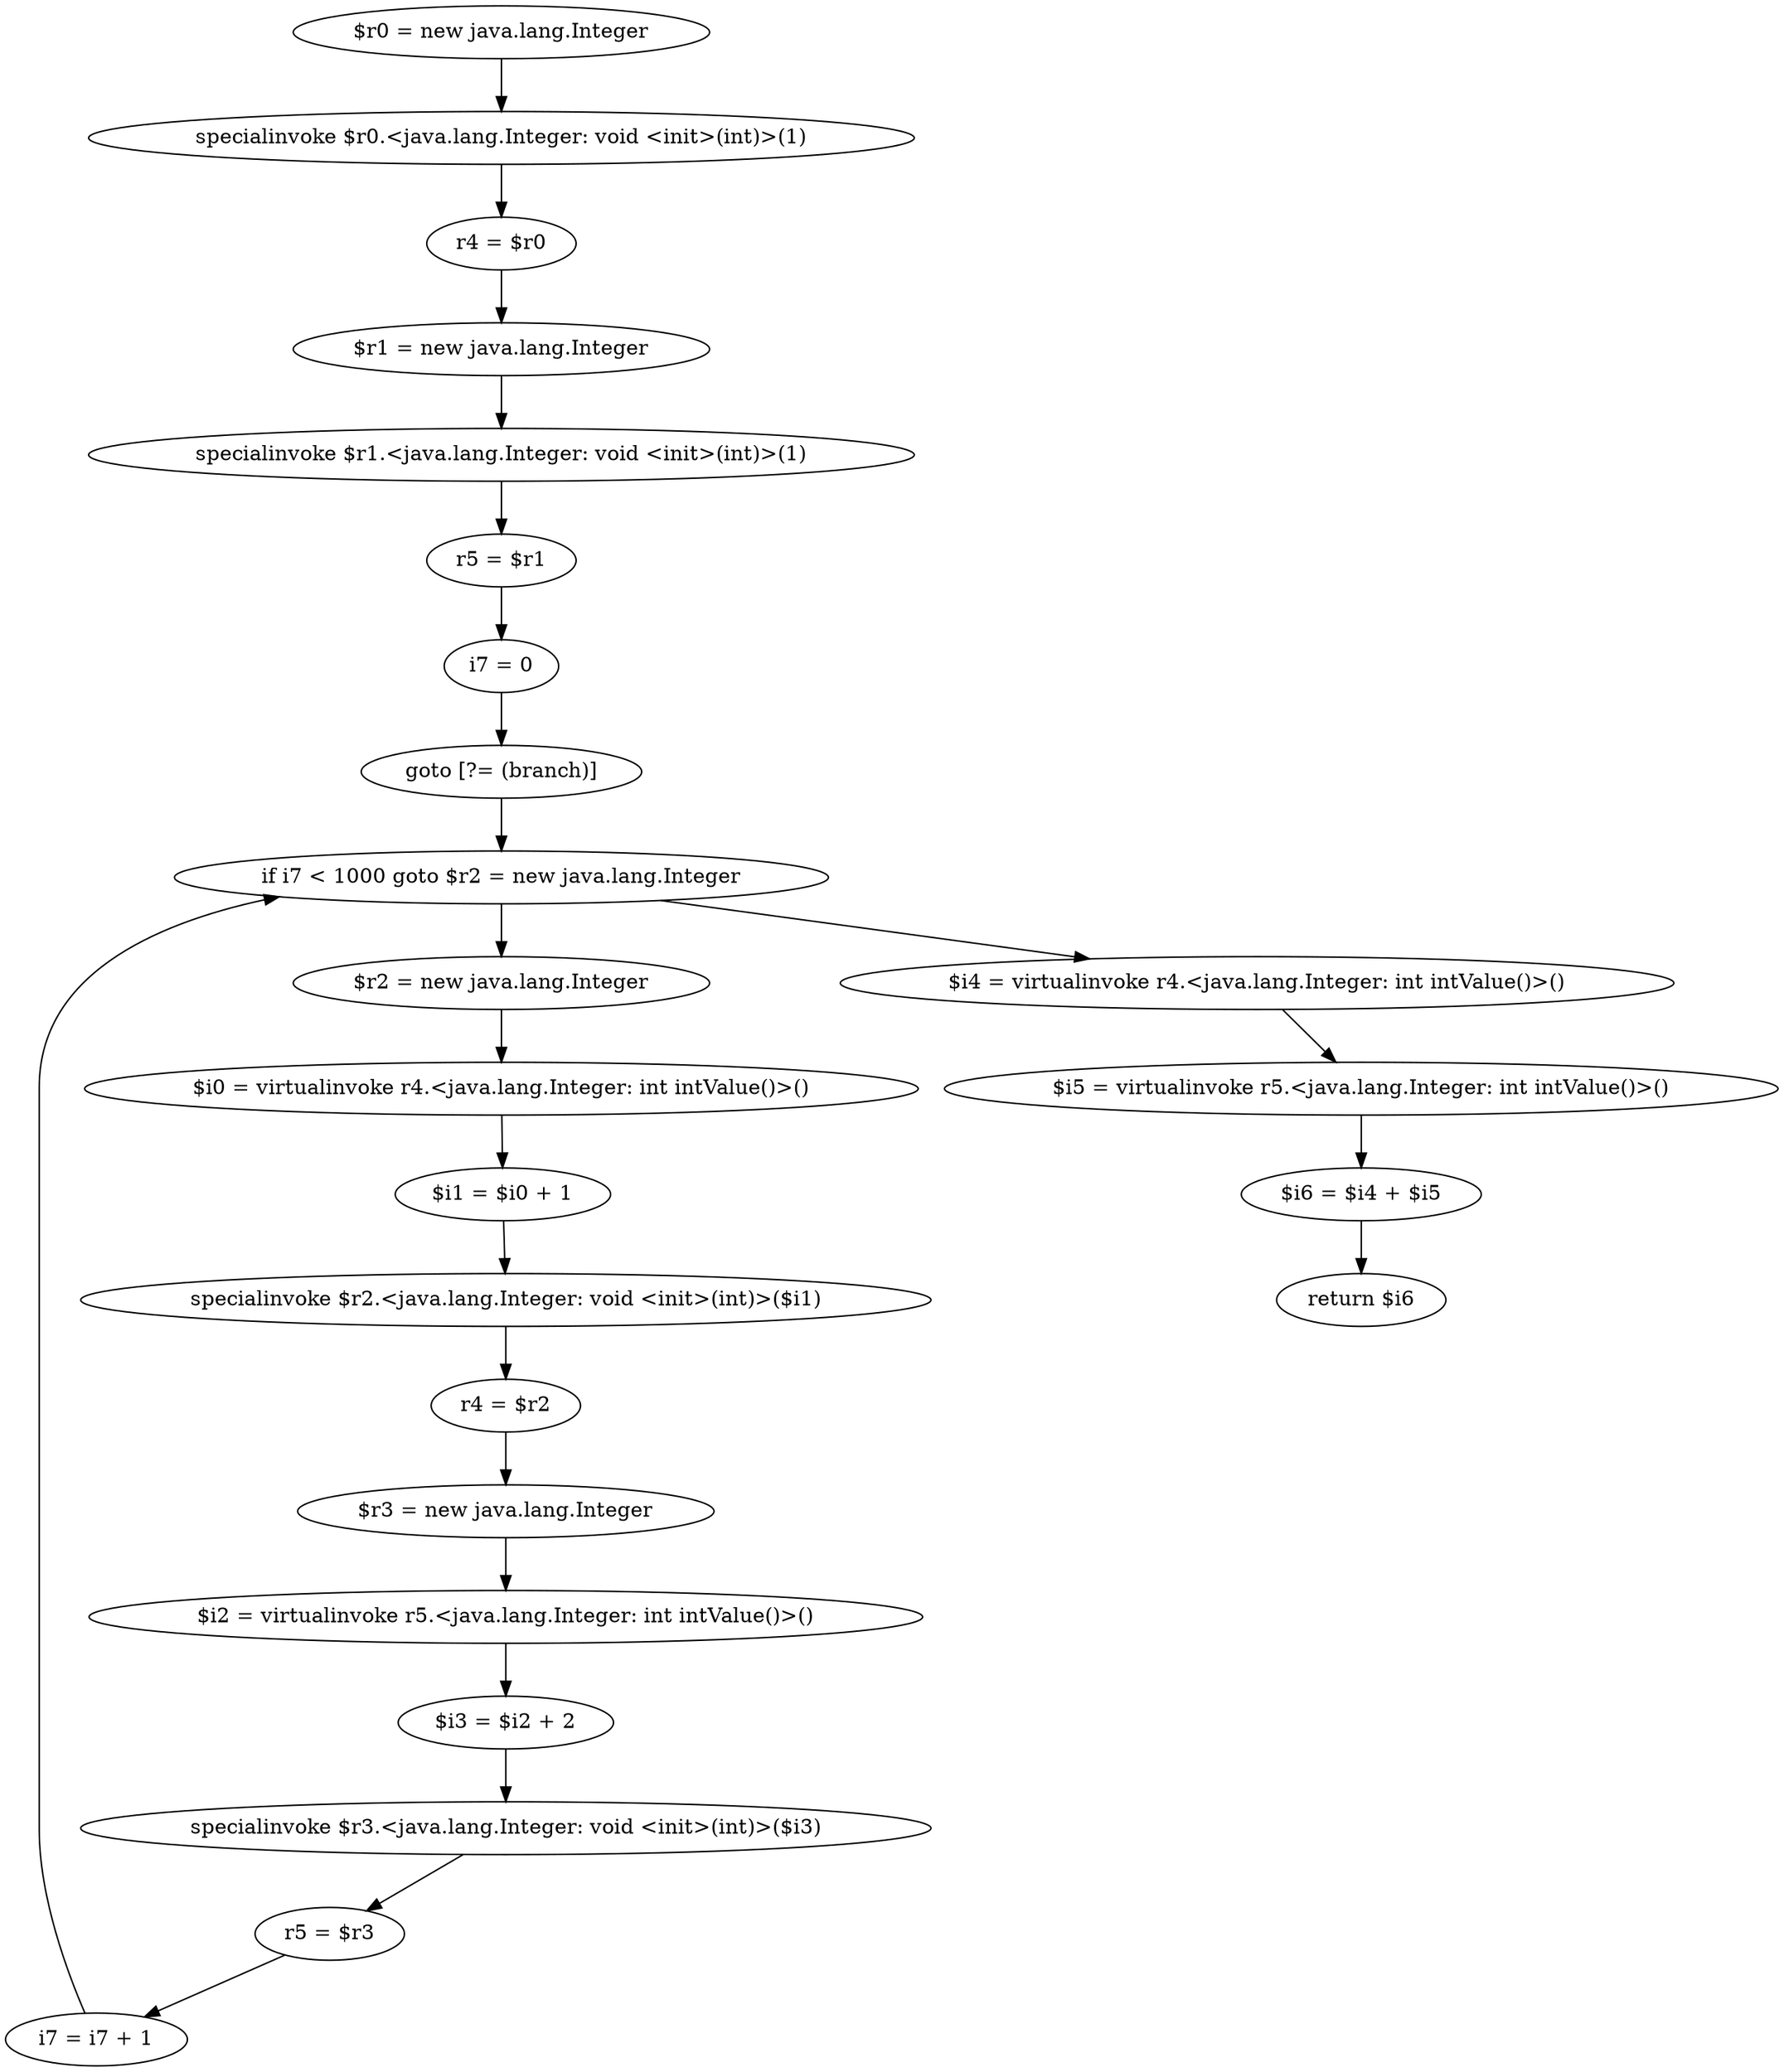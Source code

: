 digraph "unitGraph" {
    "$r0 = new java.lang.Integer"
    "specialinvoke $r0.<java.lang.Integer: void <init>(int)>(1)"
    "r4 = $r0"
    "$r1 = new java.lang.Integer"
    "specialinvoke $r1.<java.lang.Integer: void <init>(int)>(1)"
    "r5 = $r1"
    "i7 = 0"
    "goto [?= (branch)]"
    "$r2 = new java.lang.Integer"
    "$i0 = virtualinvoke r4.<java.lang.Integer: int intValue()>()"
    "$i1 = $i0 + 1"
    "specialinvoke $r2.<java.lang.Integer: void <init>(int)>($i1)"
    "r4 = $r2"
    "$r3 = new java.lang.Integer"
    "$i2 = virtualinvoke r5.<java.lang.Integer: int intValue()>()"
    "$i3 = $i2 + 2"
    "specialinvoke $r3.<java.lang.Integer: void <init>(int)>($i3)"
    "r5 = $r3"
    "i7 = i7 + 1"
    "if i7 < 1000 goto $r2 = new java.lang.Integer"
    "$i4 = virtualinvoke r4.<java.lang.Integer: int intValue()>()"
    "$i5 = virtualinvoke r5.<java.lang.Integer: int intValue()>()"
    "$i6 = $i4 + $i5"
    "return $i6"
    "$r0 = new java.lang.Integer"->"specialinvoke $r0.<java.lang.Integer: void <init>(int)>(1)";
    "specialinvoke $r0.<java.lang.Integer: void <init>(int)>(1)"->"r4 = $r0";
    "r4 = $r0"->"$r1 = new java.lang.Integer";
    "$r1 = new java.lang.Integer"->"specialinvoke $r1.<java.lang.Integer: void <init>(int)>(1)";
    "specialinvoke $r1.<java.lang.Integer: void <init>(int)>(1)"->"r5 = $r1";
    "r5 = $r1"->"i7 = 0";
    "i7 = 0"->"goto [?= (branch)]";
    "goto [?= (branch)]"->"if i7 < 1000 goto $r2 = new java.lang.Integer";
    "$r2 = new java.lang.Integer"->"$i0 = virtualinvoke r4.<java.lang.Integer: int intValue()>()";
    "$i0 = virtualinvoke r4.<java.lang.Integer: int intValue()>()"->"$i1 = $i0 + 1";
    "$i1 = $i0 + 1"->"specialinvoke $r2.<java.lang.Integer: void <init>(int)>($i1)";
    "specialinvoke $r2.<java.lang.Integer: void <init>(int)>($i1)"->"r4 = $r2";
    "r4 = $r2"->"$r3 = new java.lang.Integer";
    "$r3 = new java.lang.Integer"->"$i2 = virtualinvoke r5.<java.lang.Integer: int intValue()>()";
    "$i2 = virtualinvoke r5.<java.lang.Integer: int intValue()>()"->"$i3 = $i2 + 2";
    "$i3 = $i2 + 2"->"specialinvoke $r3.<java.lang.Integer: void <init>(int)>($i3)";
    "specialinvoke $r3.<java.lang.Integer: void <init>(int)>($i3)"->"r5 = $r3";
    "r5 = $r3"->"i7 = i7 + 1";
    "i7 = i7 + 1"->"if i7 < 1000 goto $r2 = new java.lang.Integer";
    "if i7 < 1000 goto $r2 = new java.lang.Integer"->"$i4 = virtualinvoke r4.<java.lang.Integer: int intValue()>()";
    "if i7 < 1000 goto $r2 = new java.lang.Integer"->"$r2 = new java.lang.Integer";
    "$i4 = virtualinvoke r4.<java.lang.Integer: int intValue()>()"->"$i5 = virtualinvoke r5.<java.lang.Integer: int intValue()>()";
    "$i5 = virtualinvoke r5.<java.lang.Integer: int intValue()>()"->"$i6 = $i4 + $i5";
    "$i6 = $i4 + $i5"->"return $i6";
}
